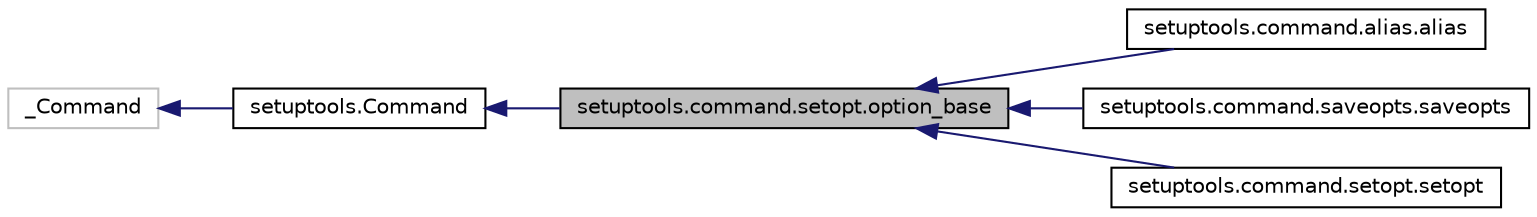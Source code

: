 digraph "setuptools.command.setopt.option_base"
{
 // LATEX_PDF_SIZE
  edge [fontname="Helvetica",fontsize="10",labelfontname="Helvetica",labelfontsize="10"];
  node [fontname="Helvetica",fontsize="10",shape=record];
  rankdir="LR";
  Node1 [label="setuptools.command.setopt.option_base",height=0.2,width=0.4,color="black", fillcolor="grey75", style="filled", fontcolor="black",tooltip=" "];
  Node2 -> Node1 [dir="back",color="midnightblue",fontsize="10",style="solid",fontname="Helvetica"];
  Node2 [label="setuptools.Command",height=0.2,width=0.4,color="black", fillcolor="white", style="filled",URL="$classsetuptools_1_1Command.html",tooltip=" "];
  Node3 -> Node2 [dir="back",color="midnightblue",fontsize="10",style="solid",fontname="Helvetica"];
  Node3 [label="_Command",height=0.2,width=0.4,color="grey75", fillcolor="white", style="filled",tooltip=" "];
  Node1 -> Node4 [dir="back",color="midnightblue",fontsize="10",style="solid",fontname="Helvetica"];
  Node4 [label="setuptools.command.alias.alias",height=0.2,width=0.4,color="black", fillcolor="white", style="filled",URL="$classsetuptools_1_1command_1_1alias_1_1alias.html",tooltip=" "];
  Node1 -> Node5 [dir="back",color="midnightblue",fontsize="10",style="solid",fontname="Helvetica"];
  Node5 [label="setuptools.command.saveopts.saveopts",height=0.2,width=0.4,color="black", fillcolor="white", style="filled",URL="$classsetuptools_1_1command_1_1saveopts_1_1saveopts.html",tooltip=" "];
  Node1 -> Node6 [dir="back",color="midnightblue",fontsize="10",style="solid",fontname="Helvetica"];
  Node6 [label="setuptools.command.setopt.setopt",height=0.2,width=0.4,color="black", fillcolor="white", style="filled",URL="$classsetuptools_1_1command_1_1setopt_1_1setopt.html",tooltip=" "];
}
